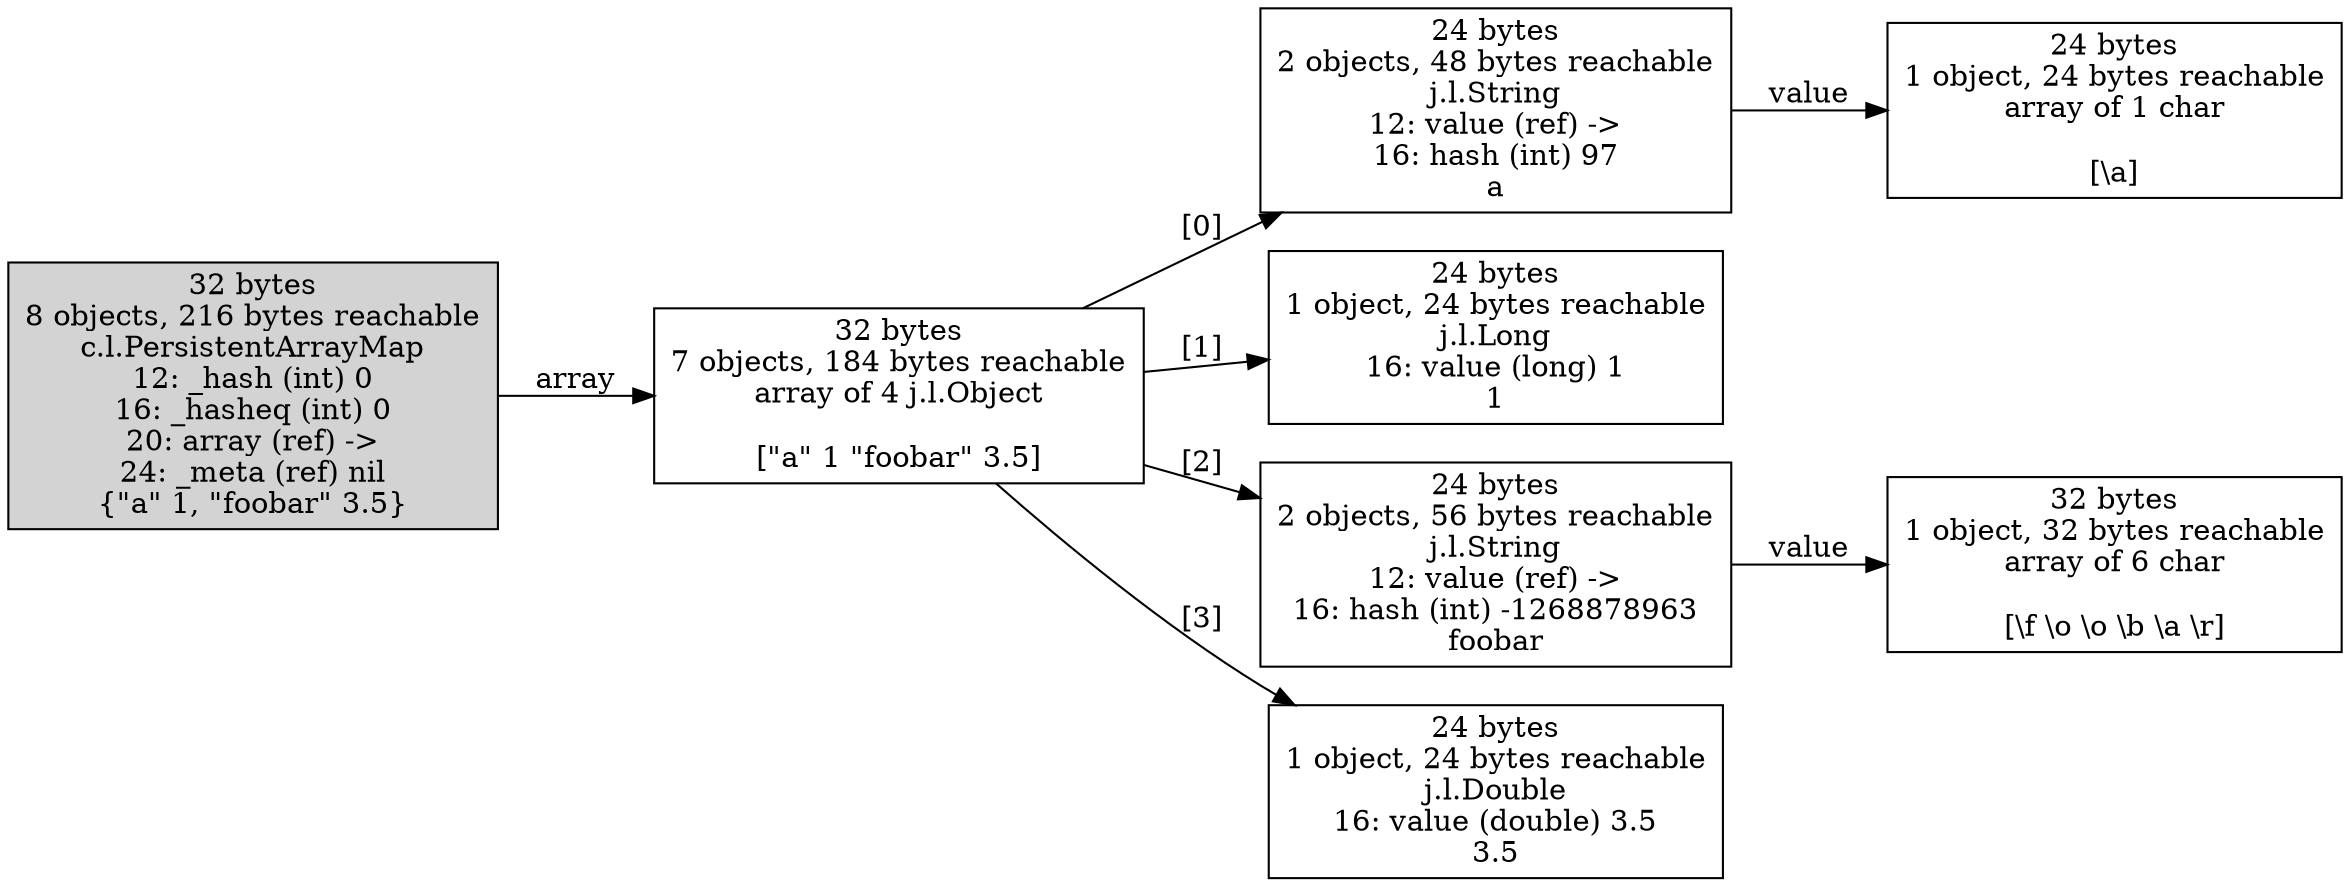 digraph {
graph [layout=dot,rankdir=LR];
"26094299008" ["scc-num-nodes"=1,label="24 bytes
2 objects, 48 bytes reachable
j.l.String
12: value (ref) ->
16: hash (int) 97
a",shape=box];
"26094299200" ["scc-num-nodes"=1,label="24 bytes
1 object, 24 bytes reachable
array of 1 char

[\\a]",shape=box];
"26095705984" ["scc-num-nodes"=1,label="24 bytes
1 object, 24 bytes reachable
j.l.Long
16: value (long) 1
1",shape=box];
"31657675008" ["scc-num-nodes"=1,label="24 bytes
2 objects, 56 bytes reachable
j.l.String
12: value (ref) ->
16: hash (int) -1268878963
foobar",shape=box];
"31657675200" ["scc-num-nodes"=1,label="32 bytes
1 object, 32 bytes reachable
array of 6 char

[\\f \\o \\o \\b \\a \\r]",shape=box];
"31681196032" ["scc-num-nodes"=1,label="32 bytes
7 objects, 184 bytes reachable
array of 4 j.l.Object

[\"a\" 1 \"foobar\" 3.5]",shape=box];
"31681200448" ["scc-num-nodes"=1,label="24 bytes
1 object, 24 bytes reachable
j.l.Double
16: value (double) 3.5
3.5",shape=box];
"31681200640" ["scc-num-nodes"=1,style=filled,label="32 bytes
8 objects, 216 bytes reachable
c.l.PersistentArrayMap
12: _hash (int) 0
16: _hasheq (int) 0
20: array (ref) ->
24: _meta (ref) nil
{\"a\" 1, \"foobar\" 3.5}",shape=box];
"26094299008" -> "26094299200" ["field-name"=value,label=value];
"31657675008" -> "31657675200" ["field-name"=value,label=value];
"31681196032" -> "26094299008" ["field-name"="[0]",label="[0]"];
"31681196032" -> "26095705984" ["field-name"="[1]",label="[1]"];
"31681196032" -> "31657675008" ["field-name"="[2]",label="[2]"];
"31681196032" -> "31681200448" ["field-name"="[3]",label="[3]"];
"31681200640" -> "31681196032" ["field-name"=array,label=array];
} 